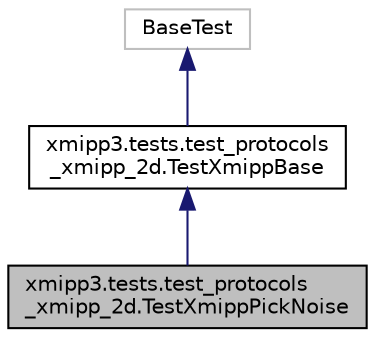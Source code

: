 digraph "xmipp3.tests.test_protocols_xmipp_2d.TestXmippPickNoise"
{
  edge [fontname="Helvetica",fontsize="10",labelfontname="Helvetica",labelfontsize="10"];
  node [fontname="Helvetica",fontsize="10",shape=record];
  Node3 [label="xmipp3.tests.test_protocols\l_xmipp_2d.TestXmippPickNoise",height=0.2,width=0.4,color="black", fillcolor="grey75", style="filled", fontcolor="black"];
  Node4 -> Node3 [dir="back",color="midnightblue",fontsize="10",style="solid",fontname="Helvetica"];
  Node4 [label="xmipp3.tests.test_protocols\l_xmipp_2d.TestXmippBase",height=0.2,width=0.4,color="black", fillcolor="white", style="filled",URL="$classxmipp3_1_1tests_1_1test__protocols__xmipp__2d_1_1TestXmippBase.html"];
  Node5 -> Node4 [dir="back",color="midnightblue",fontsize="10",style="solid",fontname="Helvetica"];
  Node5 [label="BaseTest",height=0.2,width=0.4,color="grey75", fillcolor="white", style="filled"];
}
